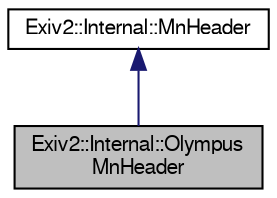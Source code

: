 digraph "Exiv2::Internal::OlympusMnHeader"
{
  edge [fontname="FreeSans",fontsize="10",labelfontname="FreeSans",labelfontsize="10"];
  node [fontname="FreeSans",fontsize="10",shape=record];
  Node1 [label="Exiv2::Internal::Olympus\lMnHeader",height=0.2,width=0.4,color="black", fillcolor="grey75", style="filled" fontcolor="black"];
  Node2 -> Node1 [dir="back",color="midnightblue",fontsize="10",style="solid",fontname="FreeSans"];
  Node2 [label="Exiv2::Internal::MnHeader",height=0.2,width=0.4,color="black", fillcolor="white", style="filled",URL="$classExiv2_1_1Internal_1_1MnHeader.html",tooltip="Makernote header interface. This class is used with TIFF makernotes. "];
}
